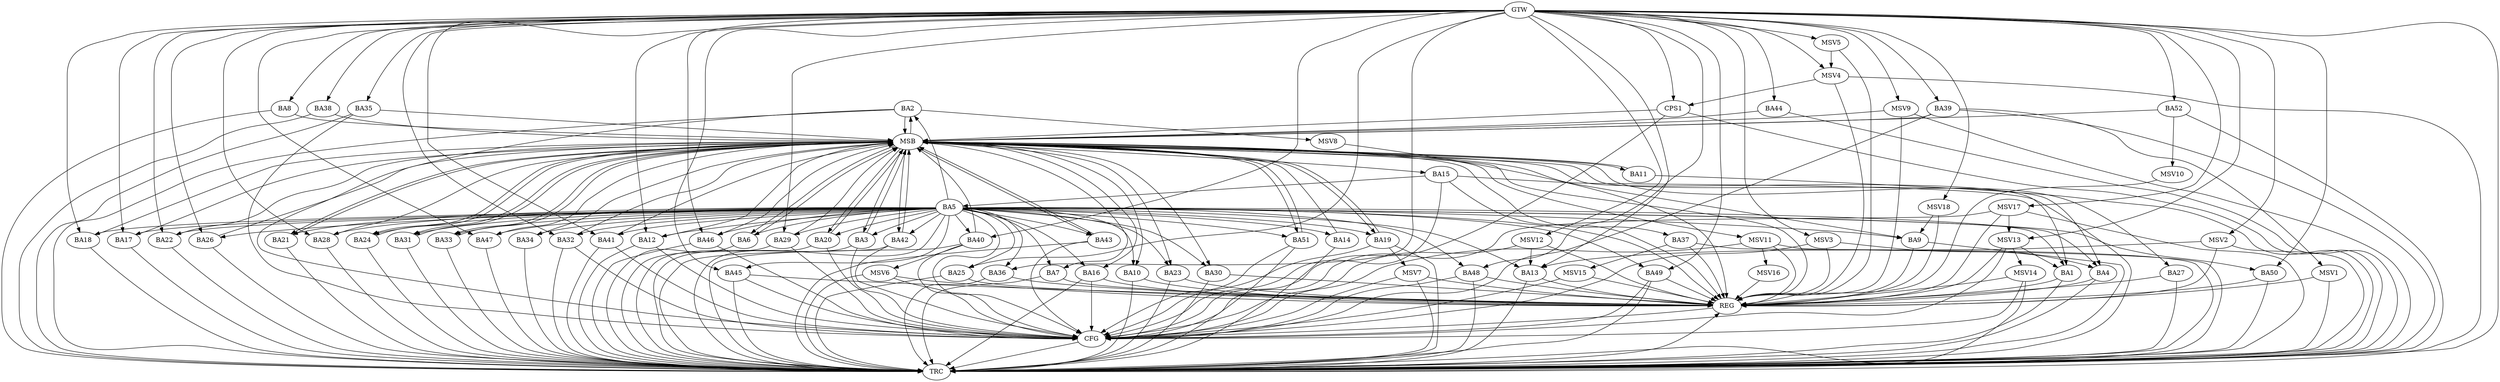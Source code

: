 strict digraph G {
  BA1 [ label="BA1" ];
  BA2 [ label="BA2" ];
  BA3 [ label="BA3" ];
  BA4 [ label="BA4" ];
  BA5 [ label="BA5" ];
  BA6 [ label="BA6" ];
  BA7 [ label="BA7" ];
  BA8 [ label="BA8" ];
  BA9 [ label="BA9" ];
  BA10 [ label="BA10" ];
  BA11 [ label="BA11" ];
  BA12 [ label="BA12" ];
  BA13 [ label="BA13" ];
  BA14 [ label="BA14" ];
  BA15 [ label="BA15" ];
  BA16 [ label="BA16" ];
  BA17 [ label="BA17" ];
  BA18 [ label="BA18" ];
  BA19 [ label="BA19" ];
  BA20 [ label="BA20" ];
  BA21 [ label="BA21" ];
  BA22 [ label="BA22" ];
  BA23 [ label="BA23" ];
  BA24 [ label="BA24" ];
  BA25 [ label="BA25" ];
  BA26 [ label="BA26" ];
  BA27 [ label="BA27" ];
  BA28 [ label="BA28" ];
  BA29 [ label="BA29" ];
  BA30 [ label="BA30" ];
  BA31 [ label="BA31" ];
  BA32 [ label="BA32" ];
  BA33 [ label="BA33" ];
  BA34 [ label="BA34" ];
  BA35 [ label="BA35" ];
  BA36 [ label="BA36" ];
  BA37 [ label="BA37" ];
  BA38 [ label="BA38" ];
  BA39 [ label="BA39" ];
  BA40 [ label="BA40" ];
  BA41 [ label="BA41" ];
  BA42 [ label="BA42" ];
  BA43 [ label="BA43" ];
  BA44 [ label="BA44" ];
  BA45 [ label="BA45" ];
  BA46 [ label="BA46" ];
  BA47 [ label="BA47" ];
  BA48 [ label="BA48" ];
  BA49 [ label="BA49" ];
  BA50 [ label="BA50" ];
  BA51 [ label="BA51" ];
  BA52 [ label="BA52" ];
  CPS1 [ label="CPS1" ];
  GTW [ label="GTW" ];
  REG [ label="REG" ];
  MSB [ label="MSB" ];
  CFG [ label="CFG" ];
  TRC [ label="TRC" ];
  MSV1 [ label="MSV1" ];
  MSV2 [ label="MSV2" ];
  MSV3 [ label="MSV3" ];
  MSV4 [ label="MSV4" ];
  MSV5 [ label="MSV5" ];
  MSV6 [ label="MSV6" ];
  MSV7 [ label="MSV7" ];
  MSV8 [ label="MSV8" ];
  MSV9 [ label="MSV9" ];
  MSV10 [ label="MSV10" ];
  MSV11 [ label="MSV11" ];
  MSV12 [ label="MSV12" ];
  MSV13 [ label="MSV13" ];
  MSV14 [ label="MSV14" ];
  MSV15 [ label="MSV15" ];
  MSV16 [ label="MSV16" ];
  MSV17 [ label="MSV17" ];
  MSV18 [ label="MSV18" ];
  BA5 -> BA4;
  BA15 -> BA5;
  GTW -> BA8;
  GTW -> BA12;
  GTW -> BA13;
  GTW -> BA17;
  GTW -> BA18;
  GTW -> BA22;
  GTW -> BA25;
  GTW -> BA26;
  GTW -> BA28;
  GTW -> BA29;
  GTW -> BA32;
  GTW -> BA35;
  GTW -> BA36;
  GTW -> BA38;
  GTW -> BA39;
  GTW -> BA40;
  GTW -> BA41;
  GTW -> BA44;
  GTW -> BA45;
  GTW -> BA46;
  GTW -> BA47;
  GTW -> BA48;
  GTW -> BA49;
  GTW -> BA50;
  GTW -> BA52;
  GTW -> CPS1;
  BA1 -> REG;
  BA4 -> REG;
  BA5 -> REG;
  BA7 -> REG;
  BA9 -> REG;
  BA10 -> REG;
  BA13 -> REG;
  BA15 -> REG;
  BA16 -> REG;
  BA23 -> REG;
  BA25 -> REG;
  BA27 -> REG;
  BA30 -> REG;
  BA36 -> REG;
  BA37 -> REG;
  BA45 -> REG;
  BA48 -> REG;
  BA49 -> REG;
  BA50 -> REG;
  BA2 -> MSB;
  MSB -> BA1;
  MSB -> REG;
  BA3 -> MSB;
  MSB -> BA2;
  BA6 -> MSB;
  MSB -> BA3;
  BA8 -> MSB;
  BA11 -> MSB;
  MSB -> BA4;
  BA12 -> MSB;
  MSB -> BA6;
  BA14 -> MSB;
  BA17 -> MSB;
  BA18 -> MSB;
  BA19 -> MSB;
  MSB -> BA9;
  BA20 -> MSB;
  BA21 -> MSB;
  BA22 -> MSB;
  BA24 -> MSB;
  BA26 -> MSB;
  BA28 -> MSB;
  BA29 -> MSB;
  MSB -> BA20;
  BA31 -> MSB;
  MSB -> BA11;
  BA32 -> MSB;
  BA33 -> MSB;
  MSB -> BA21;
  BA34 -> MSB;
  BA35 -> MSB;
  MSB -> BA23;
  BA38 -> MSB;
  BA39 -> MSB;
  MSB -> BA27;
  BA40 -> MSB;
  BA41 -> MSB;
  MSB -> BA15;
  BA42 -> MSB;
  BA43 -> MSB;
  MSB -> BA33;
  BA44 -> MSB;
  MSB -> BA24;
  BA46 -> MSB;
  MSB -> BA10;
  BA47 -> MSB;
  BA51 -> MSB;
  BA52 -> MSB;
  MSB -> BA43;
  CPS1 -> MSB;
  MSB -> BA19;
  MSB -> BA42;
  MSB -> BA7;
  MSB -> BA37;
  MSB -> BA31;
  MSB -> BA30;
  MSB -> BA16;
  MSB -> BA51;
  BA43 -> CFG;
  BA3 -> CFG;
  BA16 -> CFG;
  BA39 -> CFG;
  BA20 -> CFG;
  BA49 -> CFG;
  BA15 -> CFG;
  BA12 -> CFG;
  BA19 -> CFG;
  BA45 -> CFG;
  BA5 -> CFG;
  BA29 -> CFG;
  BA40 -> CFG;
  BA32 -> CFG;
  BA42 -> CFG;
  BA35 -> CFG;
  BA41 -> CFG;
  BA2 -> CFG;
  BA46 -> CFG;
  BA51 -> CFG;
  CPS1 -> CFG;
  BA48 -> CFG;
  REG -> CFG;
  BA1 -> TRC;
  BA2 -> TRC;
  BA3 -> TRC;
  BA4 -> TRC;
  BA5 -> TRC;
  BA6 -> TRC;
  BA7 -> TRC;
  BA8 -> TRC;
  BA9 -> TRC;
  BA10 -> TRC;
  BA11 -> TRC;
  BA12 -> TRC;
  BA13 -> TRC;
  BA14 -> TRC;
  BA15 -> TRC;
  BA16 -> TRC;
  BA17 -> TRC;
  BA18 -> TRC;
  BA19 -> TRC;
  BA20 -> TRC;
  BA21 -> TRC;
  BA22 -> TRC;
  BA23 -> TRC;
  BA24 -> TRC;
  BA25 -> TRC;
  BA26 -> TRC;
  BA27 -> TRC;
  BA28 -> TRC;
  BA29 -> TRC;
  BA30 -> TRC;
  BA31 -> TRC;
  BA32 -> TRC;
  BA33 -> TRC;
  BA34 -> TRC;
  BA35 -> TRC;
  BA36 -> TRC;
  BA37 -> TRC;
  BA38 -> TRC;
  BA39 -> TRC;
  BA40 -> TRC;
  BA41 -> TRC;
  BA42 -> TRC;
  BA43 -> TRC;
  BA44 -> TRC;
  BA45 -> TRC;
  BA46 -> TRC;
  BA47 -> TRC;
  BA48 -> TRC;
  BA49 -> TRC;
  BA50 -> TRC;
  BA51 -> TRC;
  BA52 -> TRC;
  CPS1 -> TRC;
  GTW -> TRC;
  CFG -> TRC;
  TRC -> REG;
  BA5 -> BA24;
  BA5 -> BA36;
  BA5 -> BA34;
  BA5 -> BA45;
  BA5 -> BA43;
  BA5 -> BA17;
  BA5 -> BA40;
  BA5 -> BA25;
  BA5 -> BA23;
  BA5 -> BA26;
  BA5 -> BA49;
  BA5 -> BA7;
  BA5 -> BA29;
  BA5 -> BA21;
  BA5 -> BA51;
  BA5 -> BA12;
  BA5 -> BA22;
  BA5 -> BA28;
  BA5 -> BA32;
  BA5 -> BA47;
  BA5 -> BA48;
  BA5 -> BA9;
  BA5 -> BA2;
  BA5 -> BA13;
  BA5 -> BA1;
  BA5 -> BA50;
  BA5 -> BA3;
  BA5 -> BA14;
  BA5 -> BA41;
  BA5 -> BA18;
  BA5 -> BA31;
  BA5 -> BA42;
  BA5 -> BA33;
  BA5 -> BA46;
  BA5 -> BA19;
  BA5 -> BA6;
  BA5 -> BA20;
  BA5 -> BA16;
  BA5 -> BA30;
  BA5 -> BA10;
  BA39 -> MSV1;
  MSV1 -> REG;
  MSV1 -> TRC;
  MSV2 -> BA13;
  GTW -> MSV2;
  MSV2 -> REG;
  MSV2 -> TRC;
  MSV3 -> BA4;
  GTW -> MSV3;
  MSV3 -> REG;
  MSV3 -> CFG;
  MSV4 -> CPS1;
  GTW -> MSV4;
  MSV4 -> REG;
  MSV4 -> TRC;
  MSV5 -> MSV4;
  GTW -> MSV5;
  MSV5 -> REG;
  BA40 -> MSV6;
  MSV6 -> REG;
  MSV6 -> TRC;
  MSV6 -> CFG;
  BA19 -> MSV7;
  MSV7 -> REG;
  MSV7 -> TRC;
  MSV7 -> CFG;
  BA2 -> MSV8;
  MSV8 -> REG;
  MSV9 -> MSB;
  GTW -> MSV9;
  MSV9 -> REG;
  MSV9 -> TRC;
  BA52 -> MSV10;
  MSV10 -> REG;
  MSB -> MSV11;
  MSV11 -> REG;
  MSV11 -> TRC;
  MSV11 -> CFG;
  MSV12 -> BA13;
  GTW -> MSV12;
  MSV12 -> REG;
  MSV12 -> CFG;
  MSV13 -> BA1;
  GTW -> MSV13;
  MSV13 -> REG;
  MSV13 -> CFG;
  MSV13 -> MSV14;
  MSV14 -> REG;
  MSV14 -> TRC;
  MSV14 -> CFG;
  BA37 -> MSV15;
  MSV15 -> REG;
  MSV15 -> CFG;
  MSV11 -> MSV16;
  MSV16 -> REG;
  MSV17 -> MSV13;
  GTW -> MSV17;
  MSV17 -> REG;
  MSV17 -> TRC;
  MSV17 -> CFG;
  MSV18 -> BA9;
  GTW -> MSV18;
  MSV18 -> REG;
}
